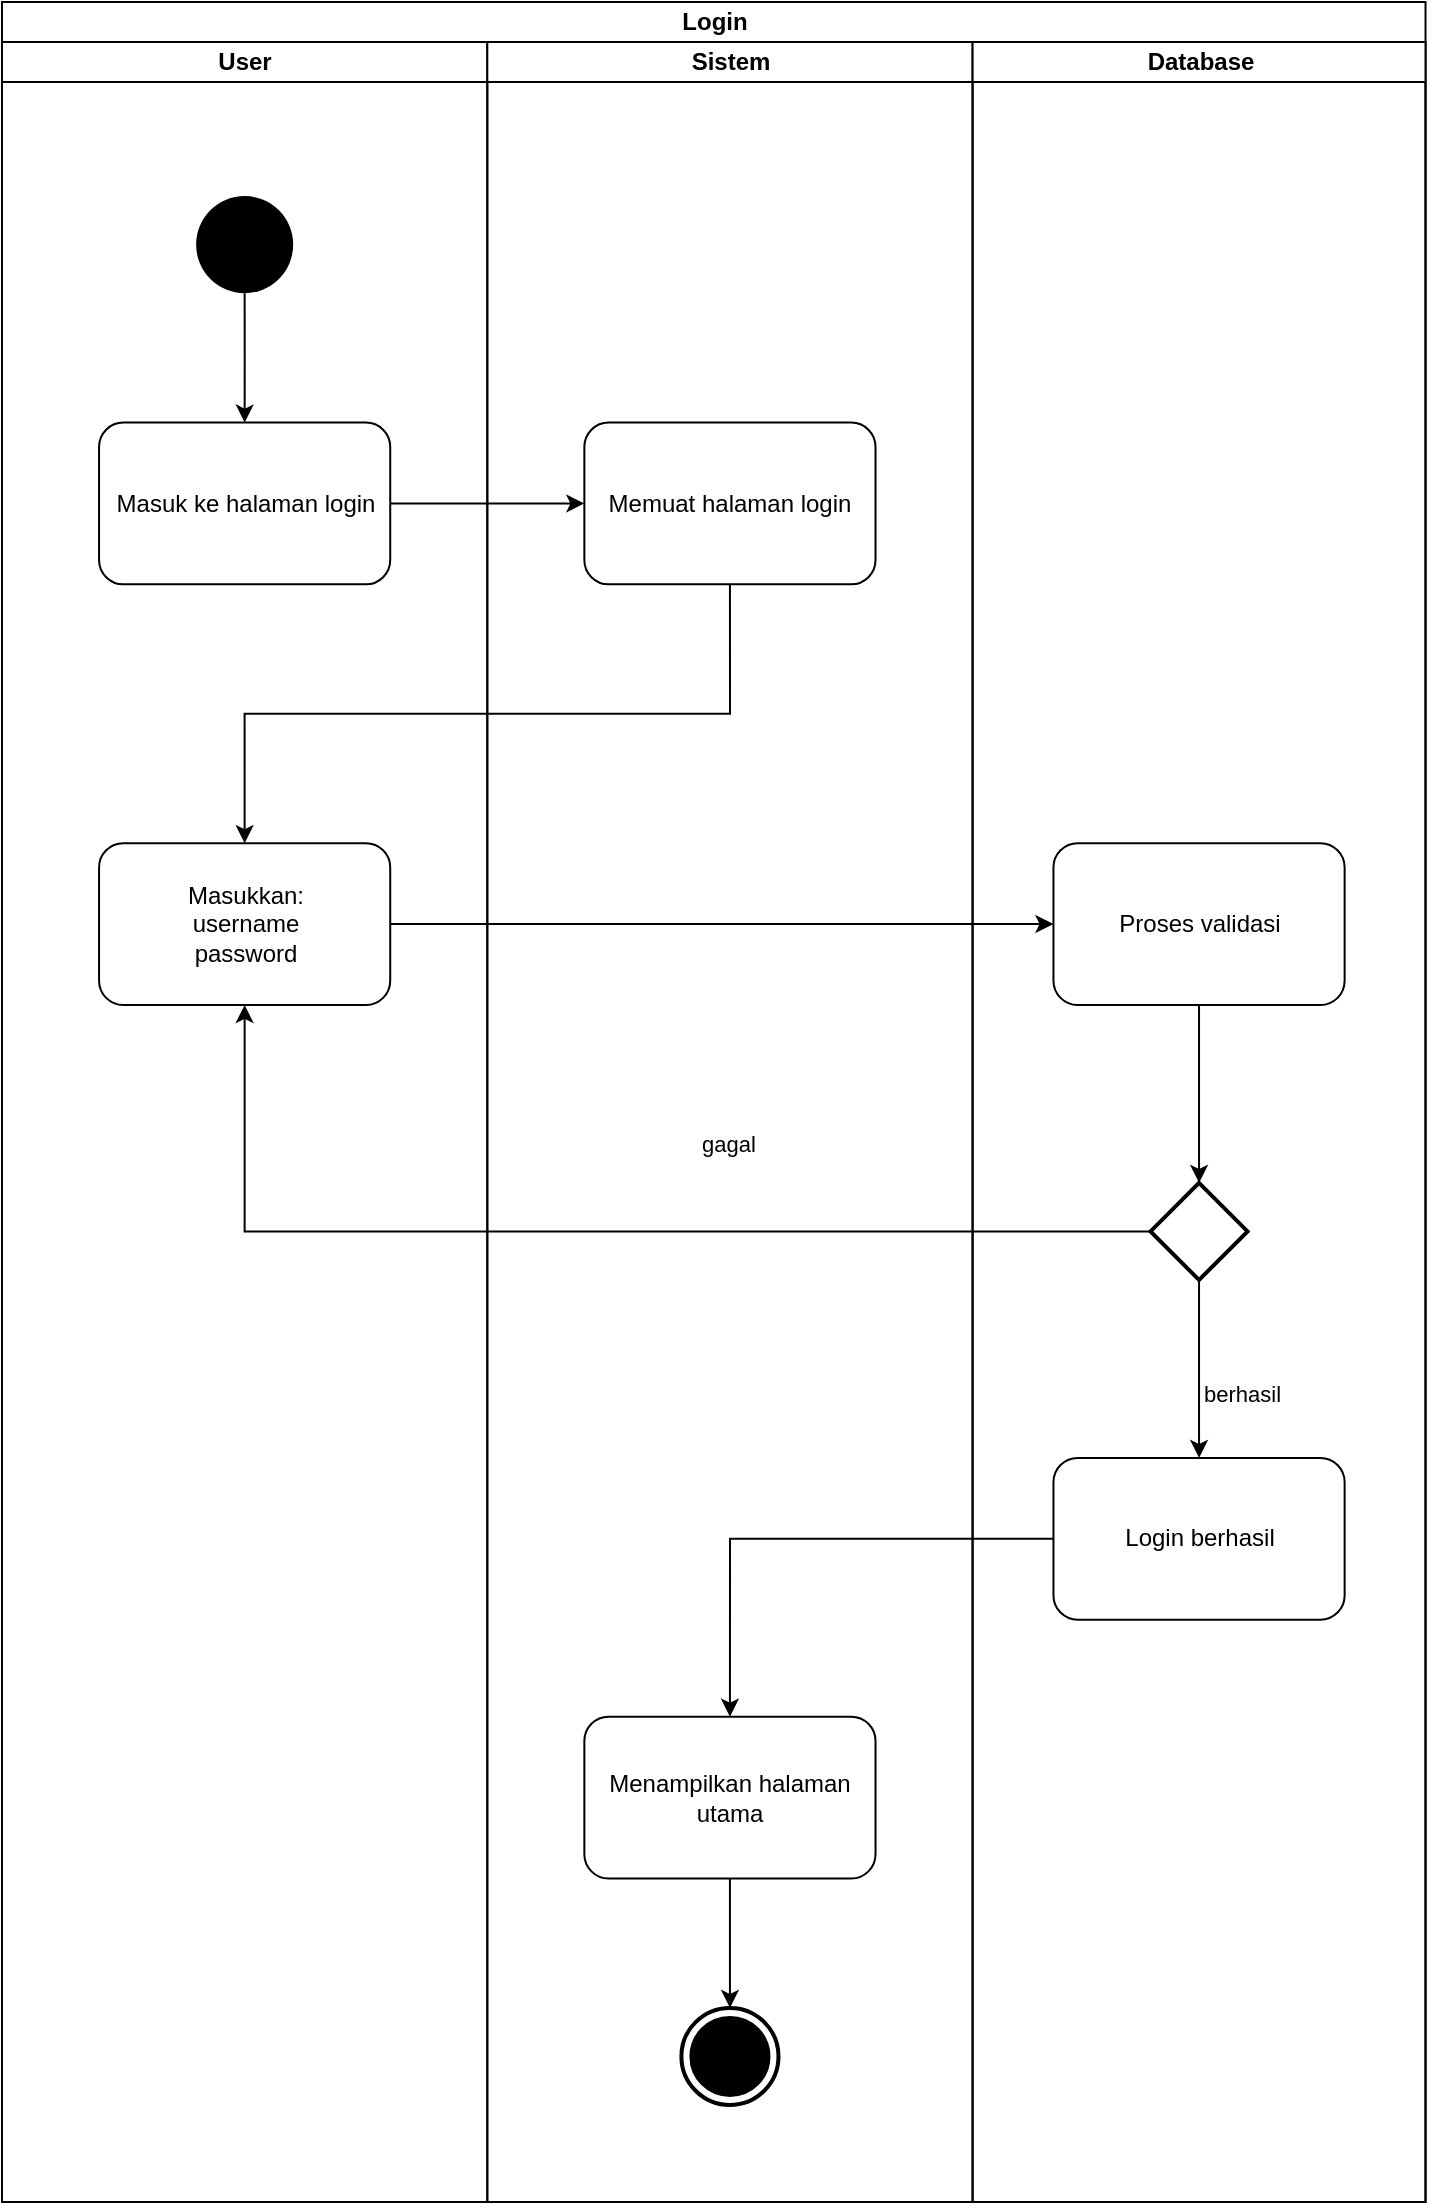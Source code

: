 <mxfile version="13.9.9" type="device"><diagram name="login" id="oJEHzrzC4_tACDA2835Y"><mxGraphModel dx="1220" dy="723" grid="1" gridSize="10" guides="1" tooltips="1" connect="1" arrows="1" fold="1" page="1" pageScale="1" pageWidth="827" pageHeight="1169" math="0" shadow="0"><root><mxCell id="TFHpb_-AkiOt7uxf3tG0-0"/><mxCell id="TFHpb_-AkiOt7uxf3tG0-1" parent="TFHpb_-AkiOt7uxf3tG0-0"/><mxCell id="hs366JOmOeO86OAl2VWo-0" value="" style="group" parent="TFHpb_-AkiOt7uxf3tG0-1" vertex="1" connectable="0"><mxGeometry x="58" y="34" width="711.76" height="1100" as="geometry"/></mxCell><mxCell id="WX_DpGxW3cUrTgxgsLoV-0" value="Login" style="swimlane;html=1;childLayout=stackLayout;resizeParent=1;resizeParentMax=0;startSize=20;container=0;" parent="hs366JOmOeO86OAl2VWo-0" vertex="1"><mxGeometry width="711.76" height="1100" as="geometry"/></mxCell><mxCell id="WX_DpGxW3cUrTgxgsLoV-1" value="User" style="swimlane;html=1;startSize=20;container=0;" parent="hs366JOmOeO86OAl2VWo-0" vertex="1"><mxGeometry y="20" width="242.65" height="1080" as="geometry"/></mxCell><mxCell id="WX_DpGxW3cUrTgxgsLoV-6" value="Sistem" style="swimlane;html=1;startSize=20;container=0;" parent="hs366JOmOeO86OAl2VWo-0" vertex="1"><mxGeometry x="242.65" y="20" width="242.65" height="1080" as="geometry"/></mxCell><mxCell id="WX_DpGxW3cUrTgxgsLoV-9" value="Database" style="swimlane;html=1;startSize=20;container=0;" parent="hs366JOmOeO86OAl2VWo-0" vertex="1"><mxGeometry x="485.29" y="20" width="226.47" height="1080" as="geometry"/></mxCell><mxCell id="WX_DpGxW3cUrTgxgsLoV-3" value="" style="ellipse;fillColor=#000000;strokeColor=none;container=0;" parent="hs366JOmOeO86OAl2VWo-0" vertex="1"><mxGeometry x="97.058" y="97.059" width="48.529" height="48.529" as="geometry"/></mxCell><mxCell id="WX_DpGxW3cUrTgxgsLoV-4" value="Masuk ke halaman login" style="shape=rect;html=1;rounded=1;whiteSpace=wrap;align=center;container=0;" parent="hs366JOmOeO86OAl2VWo-0" vertex="1"><mxGeometry x="48.529" y="210.294" width="145.587" height="80.882" as="geometry"/></mxCell><mxCell id="WX_DpGxW3cUrTgxgsLoV-2" style="edgeStyle=orthogonalEdgeStyle;rounded=0;orthogonalLoop=1;jettySize=auto;html=1;entryX=0.5;entryY=0;entryDx=0;entryDy=0;" parent="hs366JOmOeO86OAl2VWo-0" source="WX_DpGxW3cUrTgxgsLoV-3" target="WX_DpGxW3cUrTgxgsLoV-4" edge="1"><mxGeometry y="32.353" as="geometry"/></mxCell><mxCell id="WX_DpGxW3cUrTgxgsLoV-5" value="Masukkan:&lt;br&gt;username&lt;br&gt;password" style="shape=rect;html=1;rounded=1;whiteSpace=wrap;align=center;container=0;" parent="hs366JOmOeO86OAl2VWo-0" vertex="1"><mxGeometry x="48.529" y="420.588" width="145.587" height="80.882" as="geometry"/></mxCell><mxCell id="WX_DpGxW3cUrTgxgsLoV-7" value="Memuat halaman login" style="shape=rect;html=1;rounded=1;whiteSpace=wrap;align=center;container=0;" parent="hs366JOmOeO86OAl2VWo-0" vertex="1"><mxGeometry x="291.175" y="210.294" width="145.587" height="80.882" as="geometry"/></mxCell><mxCell id="WX_DpGxW3cUrTgxgsLoV-8" style="edgeStyle=orthogonalEdgeStyle;rounded=0;orthogonalLoop=1;jettySize=auto;html=1;entryX=0;entryY=0.5;entryDx=0;entryDy=0;" parent="hs366JOmOeO86OAl2VWo-0" source="WX_DpGxW3cUrTgxgsLoV-4" target="WX_DpGxW3cUrTgxgsLoV-7" edge="1"><mxGeometry as="geometry"/></mxCell><mxCell id="WX_DpGxW3cUrTgxgsLoV-10" style="edgeStyle=orthogonalEdgeStyle;rounded=0;orthogonalLoop=1;jettySize=auto;html=1;entryX=0.5;entryY=0;entryDx=0;entryDy=0;exitX=0.5;exitY=1;exitDx=0;exitDy=0;" parent="hs366JOmOeO86OAl2VWo-0" source="WX_DpGxW3cUrTgxgsLoV-7" target="WX_DpGxW3cUrTgxgsLoV-5" edge="1"><mxGeometry as="geometry"><mxPoint x="363.968" y="372.059" as="targetPoint"/></mxGeometry></mxCell><mxCell id="S0EPr-9R6DxS-UuRK2BP-5" value="Menampilkan halaman utama" style="shape=rect;html=1;rounded=1;whiteSpace=wrap;align=center;container=0;" parent="hs366JOmOeO86OAl2VWo-0" vertex="1"><mxGeometry x="291.175" y="857.353" width="145.587" height="80.882" as="geometry"/></mxCell><mxCell id="S0EPr-9R6DxS-UuRK2BP-7" value="" style="html=1;shape=mxgraph.sysml.actFinal;strokeWidth=2;verticalLabelPosition=bottom;verticalAlignment=top;glass=1;container=0;" parent="hs366JOmOeO86OAl2VWo-0" vertex="1"><mxGeometry x="339.704" y="1002.941" width="48.529" height="48.529" as="geometry"/></mxCell><mxCell id="S0EPr-9R6DxS-UuRK2BP-8" style="edgeStyle=elbowEdgeStyle;rounded=0;orthogonalLoop=1;jettySize=auto;elbow=vertical;html=1;entryX=0.5;entryY=0;entryDx=0;entryDy=0;entryPerimeter=0;align=left;" parent="hs366JOmOeO86OAl2VWo-0" source="S0EPr-9R6DxS-UuRK2BP-5" target="S0EPr-9R6DxS-UuRK2BP-7" edge="1"><mxGeometry x="242.645" y="32.353" as="geometry"/></mxCell><mxCell id="S0EPr-9R6DxS-UuRK2BP-0" value="Proses validasi" style="shape=rect;html=1;rounded=1;whiteSpace=wrap;align=center;container=0;" parent="hs366JOmOeO86OAl2VWo-0" vertex="1"><mxGeometry x="525.732" y="420.588" width="145.587" height="80.882" as="geometry"/></mxCell><mxCell id="S0EPr-9R6DxS-UuRK2BP-1" style="edgeStyle=none;rounded=0;orthogonalLoop=1;jettySize=auto;html=1;entryX=0;entryY=0.5;entryDx=0;entryDy=0;align=left;" parent="hs366JOmOeO86OAl2VWo-0" source="WX_DpGxW3cUrTgxgsLoV-5" target="S0EPr-9R6DxS-UuRK2BP-0" edge="1"><mxGeometry as="geometry"/></mxCell><mxCell id="S0EPr-9R6DxS-UuRK2BP-2" value="" style="strokeWidth=2;html=1;shape=mxgraph.flowchart.decision;whiteSpace=wrap;glass=1;container=0;" parent="hs366JOmOeO86OAl2VWo-0" vertex="1"><mxGeometry x="574.261" y="590.441" width="48.529" height="48.529" as="geometry"/></mxCell><mxCell id="S0EPr-9R6DxS-UuRK2BP-4" value="gagal" style="edgeStyle=elbowEdgeStyle;rounded=0;orthogonalLoop=1;jettySize=auto;html=1;entryX=0.5;entryY=1;entryDx=0;entryDy=0;align=left;elbow=vertical;exitX=0;exitY=0.5;exitDx=0;exitDy=0;exitPerimeter=0;verticalAlign=top;" parent="hs366JOmOeO86OAl2VWo-0" source="S0EPr-9R6DxS-UuRK2BP-2" target="WX_DpGxW3cUrTgxgsLoV-5" edge="1"><mxGeometry as="geometry"><Array as="points"><mxPoint x="355.88" y="614.706"/><mxPoint x="527.349" y="339.706"/></Array></mxGeometry></mxCell><mxCell id="S0EPr-9R6DxS-UuRK2BP-3" value="" style="edgeStyle=none;rounded=0;orthogonalLoop=1;jettySize=auto;html=1;entryX=0.5;entryY=0;entryDx=0;entryDy=0;entryPerimeter=0;align=center;" parent="hs366JOmOeO86OAl2VWo-0" source="S0EPr-9R6DxS-UuRK2BP-0" target="S0EPr-9R6DxS-UuRK2BP-2" edge="1"><mxGeometry x="485.291" y="32.353" as="geometry"/></mxCell><mxCell id="IwL7LAo2WW6wLFdrH6_Z-0" value="Login berhasil" style="shape=rect;html=1;rounded=1;whiteSpace=wrap;align=center;container=0;" parent="hs366JOmOeO86OAl2VWo-0" vertex="1"><mxGeometry x="525.732" y="727.941" width="145.587" height="80.882" as="geometry"/></mxCell><mxCell id="IwL7LAo2WW6wLFdrH6_Z-1" style="edgeStyle=orthogonalEdgeStyle;rounded=0;orthogonalLoop=1;jettySize=auto;html=1;entryX=0.5;entryY=0;entryDx=0;entryDy=0;" parent="hs366JOmOeO86OAl2VWo-0" source="IwL7LAo2WW6wLFdrH6_Z-0" target="S0EPr-9R6DxS-UuRK2BP-5" edge="1"><mxGeometry as="geometry"/></mxCell><mxCell id="S0EPr-9R6DxS-UuRK2BP-6" value="berhasil" style="edgeStyle=elbowEdgeStyle;rounded=0;orthogonalLoop=1;jettySize=auto;elbow=vertical;html=1;entryX=0.5;entryY=0;entryDx=0;entryDy=0;align=left;verticalAlign=top;exitX=0.5;exitY=1;exitDx=0;exitDy=0;exitPerimeter=0;" parent="hs366JOmOeO86OAl2VWo-0" source="S0EPr-9R6DxS-UuRK2BP-2" target="IwL7LAo2WW6wLFdrH6_Z-0" edge="1"><mxGeometry x="485.291" y="32.353" as="geometry"><Array as="points"><mxPoint x="598.525" y="711.765"/></Array></mxGeometry></mxCell></root></mxGraphModel></diagram></mxfile>